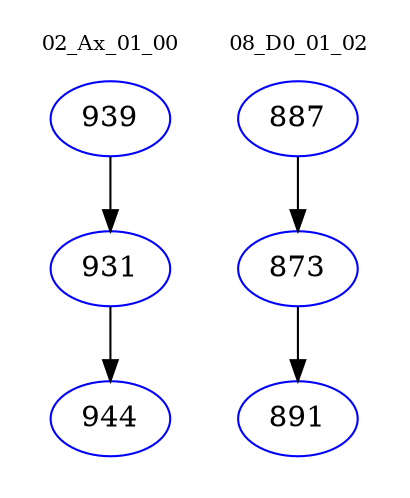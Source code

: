digraph{
subgraph cluster_0 {
color = white
label = "02_Ax_01_00";
fontsize=10;
T0_939 [label="939", color="blue"]
T0_939 -> T0_931 [color="black"]
T0_931 [label="931", color="blue"]
T0_931 -> T0_944 [color="black"]
T0_944 [label="944", color="blue"]
}
subgraph cluster_1 {
color = white
label = "08_D0_01_02";
fontsize=10;
T1_887 [label="887", color="blue"]
T1_887 -> T1_873 [color="black"]
T1_873 [label="873", color="blue"]
T1_873 -> T1_891 [color="black"]
T1_891 [label="891", color="blue"]
}
}
